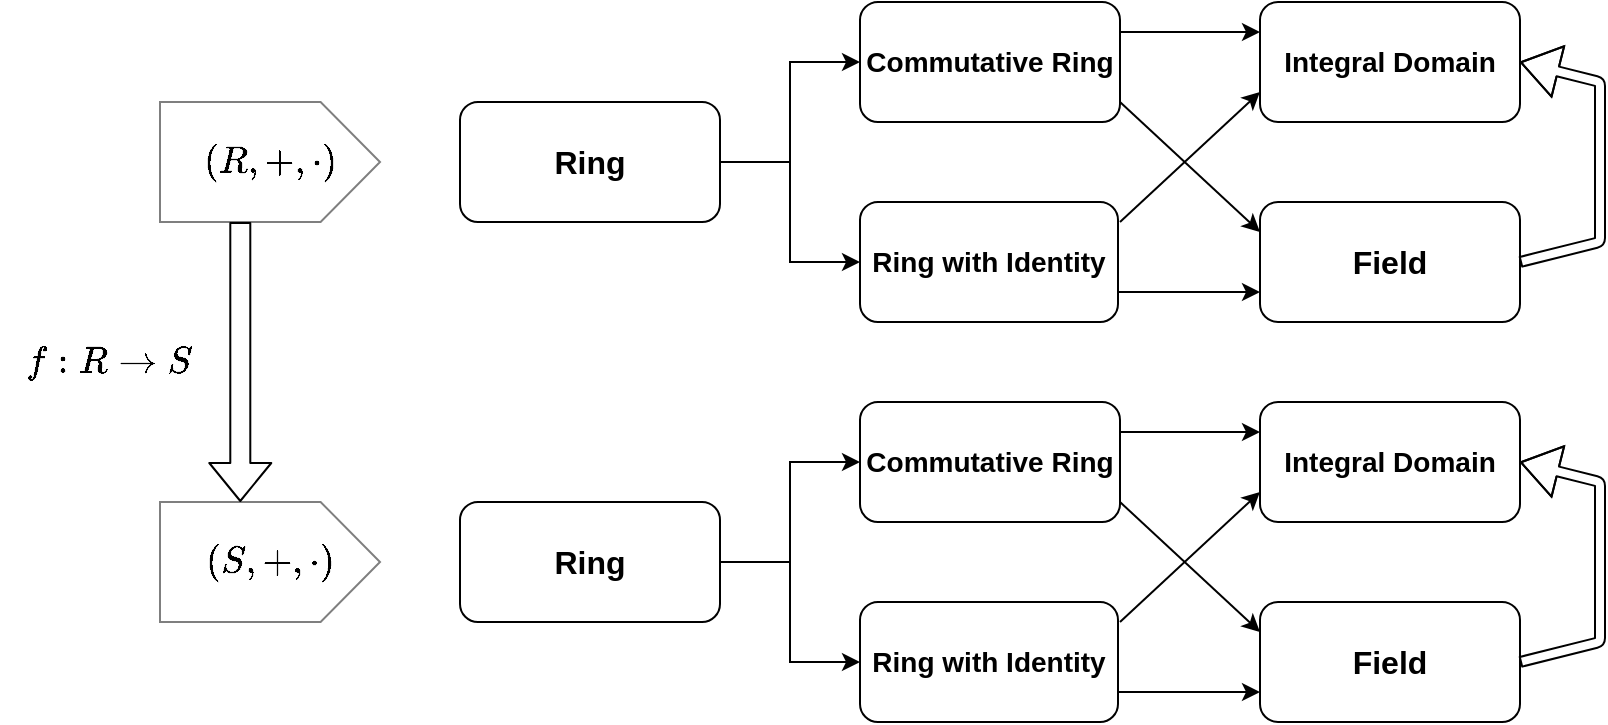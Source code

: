 <mxfile version="14.5.7" type="device"><diagram id="zrVul62lJx-7S8IOdKE7" name="Page-1"><mxGraphModel dx="924" dy="723" grid="1" gridSize="10" guides="1" tooltips="1" connect="1" arrows="1" fold="1" page="1" pageScale="1" pageWidth="827" pageHeight="1169" math="1" shadow="0"><root><mxCell id="0"/><mxCell id="1" parent="0"/><mxCell id="l0J3OdIP20EWC8VVPKAH-21" style="edgeStyle=orthogonalEdgeStyle;rounded=0;orthogonalLoop=1;jettySize=auto;html=1;entryX=0;entryY=0.5;entryDx=0;entryDy=0;" edge="1" parent="1" source="l0J3OdIP20EWC8VVPKAH-3" target="l0J3OdIP20EWC8VVPKAH-16"><mxGeometry relative="1" as="geometry"/></mxCell><mxCell id="l0J3OdIP20EWC8VVPKAH-22" style="edgeStyle=orthogonalEdgeStyle;rounded=0;orthogonalLoop=1;jettySize=auto;html=1;entryX=0;entryY=0.5;entryDx=0;entryDy=0;" edge="1" parent="1" source="l0J3OdIP20EWC8VVPKAH-3" target="l0J3OdIP20EWC8VVPKAH-18"><mxGeometry relative="1" as="geometry"/></mxCell><mxCell id="l0J3OdIP20EWC8VVPKAH-3" value="Ring" style="whiteSpace=wrap;html=1;rounded=1;fontSize=16;fontStyle=1;" vertex="1" parent="1"><mxGeometry x="230" y="330" width="130" height="60" as="geometry"/></mxCell><mxCell id="l0J3OdIP20EWC8VVPKAH-26" style="edgeStyle=orthogonalEdgeStyle;rounded=0;orthogonalLoop=1;jettySize=auto;html=1;exitX=1;exitY=0.25;exitDx=0;exitDy=0;entryX=0;entryY=0.25;entryDx=0;entryDy=0;" edge="1" parent="1" source="l0J3OdIP20EWC8VVPKAH-16" target="l0J3OdIP20EWC8VVPKAH-19"><mxGeometry relative="1" as="geometry"/></mxCell><mxCell id="l0J3OdIP20EWC8VVPKAH-16" value="Commutative Ring" style="rounded=1;whiteSpace=wrap;html=1;sketch=0;fontSize=14;fontStyle=1;" vertex="1" parent="1"><mxGeometry x="430" y="280" width="130" height="60" as="geometry"/></mxCell><mxCell id="l0J3OdIP20EWC8VVPKAH-27" style="edgeStyle=orthogonalEdgeStyle;rounded=0;orthogonalLoop=1;jettySize=auto;html=1;exitX=1;exitY=0.75;exitDx=0;exitDy=0;entryX=0;entryY=0.75;entryDx=0;entryDy=0;" edge="1" parent="1" source="l0J3OdIP20EWC8VVPKAH-18" target="l0J3OdIP20EWC8VVPKAH-20"><mxGeometry relative="1" as="geometry"/></mxCell><mxCell id="l0J3OdIP20EWC8VVPKAH-18" value="Ring with Identity" style="rounded=1;whiteSpace=wrap;html=1;sketch=0;fontSize=14;fontStyle=1;" vertex="1" parent="1"><mxGeometry x="430" y="380" width="129" height="60" as="geometry"/></mxCell><mxCell id="l0J3OdIP20EWC8VVPKAH-19" value="Integral Domain" style="rounded=1;whiteSpace=wrap;html=1;sketch=0;fontSize=14;fontStyle=1;" vertex="1" parent="1"><mxGeometry x="630" y="280" width="130" height="60" as="geometry"/></mxCell><mxCell id="l0J3OdIP20EWC8VVPKAH-20" value="Field" style="rounded=1;whiteSpace=wrap;html=1;sketch=0;fontSize=16;fontStyle=1" vertex="1" parent="1"><mxGeometry x="630" y="380" width="130" height="60" as="geometry"/></mxCell><mxCell id="l0J3OdIP20EWC8VVPKAH-30" value="" style="endArrow=classic;html=1;entryX=0;entryY=0.25;entryDx=0;entryDy=0;" edge="1" parent="1" target="l0J3OdIP20EWC8VVPKAH-20"><mxGeometry width="50" height="50" relative="1" as="geometry"><mxPoint x="560" y="330" as="sourcePoint"/><mxPoint x="640" y="395" as="targetPoint"/></mxGeometry></mxCell><mxCell id="l0J3OdIP20EWC8VVPKAH-31" value="" style="endArrow=classic;html=1;entryX=0;entryY=0.75;entryDx=0;entryDy=0;" edge="1" parent="1" target="l0J3OdIP20EWC8VVPKAH-19"><mxGeometry width="50" height="50" relative="1" as="geometry"><mxPoint x="560" y="390" as="sourcePoint"/><mxPoint x="640" y="465" as="targetPoint"/></mxGeometry></mxCell><mxCell id="l0J3OdIP20EWC8VVPKAH-63" value="" style="shape=flexArrow;endArrow=classic;html=1;fontSize=14;entryX=1;entryY=0.5;entryDx=0;entryDy=0;exitX=1;exitY=0.5;exitDx=0;exitDy=0;width=5;" edge="1" parent="1" source="l0J3OdIP20EWC8VVPKAH-20" target="l0J3OdIP20EWC8VVPKAH-19"><mxGeometry width="50" height="50" relative="1" as="geometry"><mxPoint x="770" y="380" as="sourcePoint"/><mxPoint x="820" y="330" as="targetPoint"/><Array as="points"><mxPoint x="800" y="400"/><mxPoint x="800" y="320"/></Array></mxGeometry></mxCell><mxCell id="l0J3OdIP20EWC8VVPKAH-75" value="\((R,+,\cdot)\)" style="shape=singleArrow;whiteSpace=wrap;html=1;sketch=0;fontSize=16;opacity=50;arrowWidth=1;arrowSize=0.27;align=center;" vertex="1" parent="1"><mxGeometry x="80" y="330" width="110" height="60" as="geometry"/></mxCell><mxCell id="l0J3OdIP20EWC8VVPKAH-76" style="edgeStyle=orthogonalEdgeStyle;rounded=0;orthogonalLoop=1;jettySize=auto;html=1;entryX=0;entryY=0.5;entryDx=0;entryDy=0;" edge="1" parent="1" source="l0J3OdIP20EWC8VVPKAH-78" target="l0J3OdIP20EWC8VVPKAH-80"><mxGeometry relative="1" as="geometry"/></mxCell><mxCell id="l0J3OdIP20EWC8VVPKAH-77" style="edgeStyle=orthogonalEdgeStyle;rounded=0;orthogonalLoop=1;jettySize=auto;html=1;entryX=0;entryY=0.5;entryDx=0;entryDy=0;" edge="1" parent="1" source="l0J3OdIP20EWC8VVPKAH-78" target="l0J3OdIP20EWC8VVPKAH-82"><mxGeometry relative="1" as="geometry"/></mxCell><mxCell id="l0J3OdIP20EWC8VVPKAH-78" value="Ring" style="whiteSpace=wrap;html=1;rounded=1;fontSize=16;fontStyle=1;" vertex="1" parent="1"><mxGeometry x="230" y="530" width="130" height="60" as="geometry"/></mxCell><mxCell id="l0J3OdIP20EWC8VVPKAH-79" style="edgeStyle=orthogonalEdgeStyle;rounded=0;orthogonalLoop=1;jettySize=auto;html=1;exitX=1;exitY=0.25;exitDx=0;exitDy=0;entryX=0;entryY=0.25;entryDx=0;entryDy=0;" edge="1" parent="1" source="l0J3OdIP20EWC8VVPKAH-80" target="l0J3OdIP20EWC8VVPKAH-83"><mxGeometry relative="1" as="geometry"/></mxCell><mxCell id="l0J3OdIP20EWC8VVPKAH-80" value="Commutative Ring" style="rounded=1;whiteSpace=wrap;html=1;sketch=0;fontSize=14;fontStyle=1;" vertex="1" parent="1"><mxGeometry x="430" y="480" width="130" height="60" as="geometry"/></mxCell><mxCell id="l0J3OdIP20EWC8VVPKAH-81" style="edgeStyle=orthogonalEdgeStyle;rounded=0;orthogonalLoop=1;jettySize=auto;html=1;exitX=1;exitY=0.75;exitDx=0;exitDy=0;entryX=0;entryY=0.75;entryDx=0;entryDy=0;" edge="1" parent="1" source="l0J3OdIP20EWC8VVPKAH-82" target="l0J3OdIP20EWC8VVPKAH-84"><mxGeometry relative="1" as="geometry"/></mxCell><mxCell id="l0J3OdIP20EWC8VVPKAH-82" value="Ring with Identity" style="rounded=1;whiteSpace=wrap;html=1;sketch=0;fontSize=14;fontStyle=1;" vertex="1" parent="1"><mxGeometry x="430" y="580" width="129" height="60" as="geometry"/></mxCell><mxCell id="l0J3OdIP20EWC8VVPKAH-83" value="Integral Domain" style="rounded=1;whiteSpace=wrap;html=1;sketch=0;fontSize=14;fontStyle=1;" vertex="1" parent="1"><mxGeometry x="630" y="480" width="130" height="60" as="geometry"/></mxCell><mxCell id="l0J3OdIP20EWC8VVPKAH-84" value="Field" style="rounded=1;whiteSpace=wrap;html=1;sketch=0;fontSize=16;fontStyle=1" vertex="1" parent="1"><mxGeometry x="630" y="580" width="130" height="60" as="geometry"/></mxCell><mxCell id="l0J3OdIP20EWC8VVPKAH-85" value="" style="endArrow=classic;html=1;entryX=0;entryY=0.25;entryDx=0;entryDy=0;" edge="1" parent="1" target="l0J3OdIP20EWC8VVPKAH-84"><mxGeometry width="50" height="50" relative="1" as="geometry"><mxPoint x="560" y="530" as="sourcePoint"/><mxPoint x="640" y="595" as="targetPoint"/></mxGeometry></mxCell><mxCell id="l0J3OdIP20EWC8VVPKAH-86" value="" style="endArrow=classic;html=1;entryX=0;entryY=0.75;entryDx=0;entryDy=0;" edge="1" parent="1" target="l0J3OdIP20EWC8VVPKAH-83"><mxGeometry width="50" height="50" relative="1" as="geometry"><mxPoint x="560" y="590" as="sourcePoint"/><mxPoint x="640" y="665" as="targetPoint"/></mxGeometry></mxCell><mxCell id="l0J3OdIP20EWC8VVPKAH-87" value="" style="shape=flexArrow;endArrow=classic;html=1;fontSize=14;entryX=1;entryY=0.5;entryDx=0;entryDy=0;exitX=1;exitY=0.5;exitDx=0;exitDy=0;width=5;" edge="1" parent="1" source="l0J3OdIP20EWC8VVPKAH-84" target="l0J3OdIP20EWC8VVPKAH-83"><mxGeometry width="50" height="50" relative="1" as="geometry"><mxPoint x="770" y="580" as="sourcePoint"/><mxPoint x="820" y="530" as="targetPoint"/><Array as="points"><mxPoint x="800" y="600"/><mxPoint x="800" y="520"/></Array></mxGeometry></mxCell><mxCell id="l0J3OdIP20EWC8VVPKAH-88" value="\((S,+,\cdot)\)" style="shape=singleArrow;whiteSpace=wrap;html=1;sketch=0;fontSize=16;opacity=50;arrowWidth=1;arrowSize=0.27;align=center;" vertex="1" parent="1"><mxGeometry x="80" y="530" width="110" height="60" as="geometry"/></mxCell><mxCell id="l0J3OdIP20EWC8VVPKAH-98" value="" style="shape=flexArrow;endArrow=classic;html=1;strokeWidth=1;fontSize=16;exitX=0;exitY=0;exitDx=40.15;exitDy=60;exitPerimeter=0;entryX=0;entryY=0;entryDx=40.15;entryDy=0;entryPerimeter=0;" edge="1" parent="1" source="l0J3OdIP20EWC8VVPKAH-75" target="l0J3OdIP20EWC8VVPKAH-88"><mxGeometry width="50" height="50" relative="1" as="geometry"><mxPoint x="130" y="420" as="sourcePoint"/><mxPoint x="430" y="430" as="targetPoint"/></mxGeometry></mxCell><mxCell id="l0J3OdIP20EWC8VVPKAH-99" value="$$f:R\to S$$" style="text;html=1;strokeColor=none;fillColor=none;align=center;verticalAlign=middle;whiteSpace=wrap;rounded=0;sketch=0;fontSize=16;opacity=50;" vertex="1" parent="1"><mxGeometry y="440" width="110" height="40" as="geometry"/></mxCell></root></mxGraphModel></diagram></mxfile>
